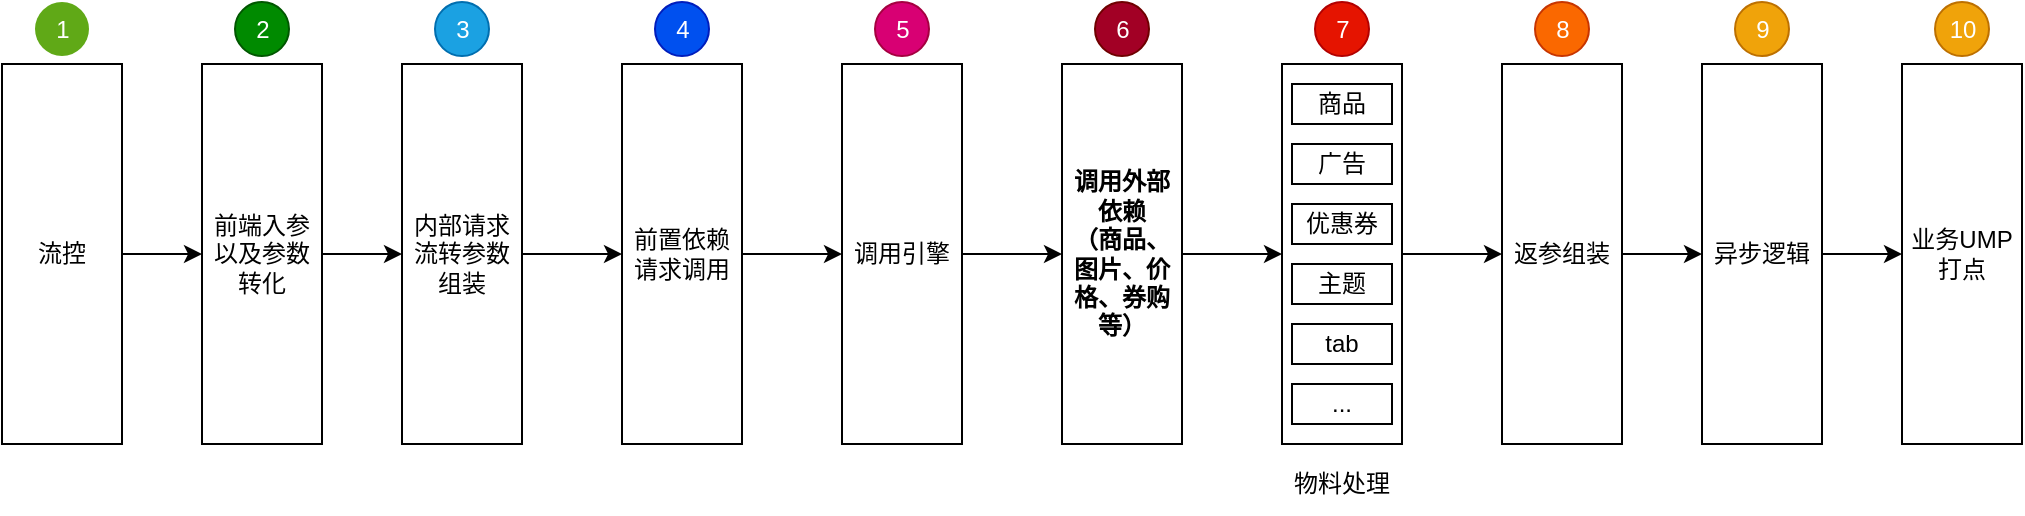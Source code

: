<mxfile version="20.6.0" type="github">
  <diagram id="JtbWJyywBbmWdFsLsmgN" name="第 1 页">
    <mxGraphModel dx="1186" dy="763" grid="0" gridSize="10" guides="1" tooltips="1" connect="1" arrows="1" fold="1" page="0" pageScale="1" pageWidth="827" pageHeight="1169" math="0" shadow="0">
      <root>
        <mxCell id="0" />
        <mxCell id="1" parent="0" />
        <mxCell id="mxD1Fp_UbXs0SvHLzxgJ-3" value="" style="edgeStyle=orthogonalEdgeStyle;rounded=0;orthogonalLoop=1;jettySize=auto;html=1;" edge="1" parent="1" source="mxD1Fp_UbXs0SvHLzxgJ-1" target="mxD1Fp_UbXs0SvHLzxgJ-2">
          <mxGeometry relative="1" as="geometry" />
        </mxCell>
        <mxCell id="mxD1Fp_UbXs0SvHLzxgJ-1" value="流控" style="rounded=0;whiteSpace=wrap;html=1;fillStyle=hatch;" vertex="1" parent="1">
          <mxGeometry x="40" y="250" width="60" height="190" as="geometry" />
        </mxCell>
        <mxCell id="mxD1Fp_UbXs0SvHLzxgJ-5" value="" style="edgeStyle=orthogonalEdgeStyle;rounded=0;orthogonalLoop=1;jettySize=auto;html=1;" edge="1" parent="1" source="mxD1Fp_UbXs0SvHLzxgJ-2" target="mxD1Fp_UbXs0SvHLzxgJ-4">
          <mxGeometry relative="1" as="geometry" />
        </mxCell>
        <mxCell id="mxD1Fp_UbXs0SvHLzxgJ-2" value="前端入参以及参数转化" style="rounded=0;whiteSpace=wrap;html=1;fillStyle=hatch;" vertex="1" parent="1">
          <mxGeometry x="140" y="250" width="60" height="190" as="geometry" />
        </mxCell>
        <mxCell id="mxD1Fp_UbXs0SvHLzxgJ-7" value="" style="edgeStyle=orthogonalEdgeStyle;rounded=0;orthogonalLoop=1;jettySize=auto;html=1;" edge="1" parent="1" source="mxD1Fp_UbXs0SvHLzxgJ-4" target="mxD1Fp_UbXs0SvHLzxgJ-6">
          <mxGeometry relative="1" as="geometry" />
        </mxCell>
        <mxCell id="mxD1Fp_UbXs0SvHLzxgJ-4" value="内部请求流转参数&lt;br&gt;组装" style="rounded=0;whiteSpace=wrap;html=1;fillStyle=hatch;" vertex="1" parent="1">
          <mxGeometry x="240" y="250" width="60" height="190" as="geometry" />
        </mxCell>
        <mxCell id="mxD1Fp_UbXs0SvHLzxgJ-9" value="" style="edgeStyle=orthogonalEdgeStyle;rounded=0;orthogonalLoop=1;jettySize=auto;html=1;" edge="1" parent="1" source="mxD1Fp_UbXs0SvHLzxgJ-6" target="mxD1Fp_UbXs0SvHLzxgJ-8">
          <mxGeometry relative="1" as="geometry" />
        </mxCell>
        <mxCell id="mxD1Fp_UbXs0SvHLzxgJ-6" value="前置依赖请求调用" style="rounded=0;whiteSpace=wrap;html=1;fillStyle=hatch;" vertex="1" parent="1">
          <mxGeometry x="350" y="250" width="60" height="190" as="geometry" />
        </mxCell>
        <mxCell id="mxD1Fp_UbXs0SvHLzxgJ-11" value="" style="edgeStyle=orthogonalEdgeStyle;rounded=0;orthogonalLoop=1;jettySize=auto;html=1;" edge="1" parent="1" source="mxD1Fp_UbXs0SvHLzxgJ-8" target="mxD1Fp_UbXs0SvHLzxgJ-10">
          <mxGeometry relative="1" as="geometry" />
        </mxCell>
        <mxCell id="mxD1Fp_UbXs0SvHLzxgJ-8" value="调用引擎" style="rounded=0;whiteSpace=wrap;html=1;fillStyle=hatch;" vertex="1" parent="1">
          <mxGeometry x="460" y="250" width="60" height="190" as="geometry" />
        </mxCell>
        <mxCell id="mxD1Fp_UbXs0SvHLzxgJ-13" value="" style="edgeStyle=orthogonalEdgeStyle;rounded=0;orthogonalLoop=1;jettySize=auto;html=1;" edge="1" parent="1" source="mxD1Fp_UbXs0SvHLzxgJ-10" target="mxD1Fp_UbXs0SvHLzxgJ-12">
          <mxGeometry relative="1" as="geometry" />
        </mxCell>
        <mxCell id="mxD1Fp_UbXs0SvHLzxgJ-10" value="调用外部依赖&lt;br&gt;（商品、图片、价格、券购等）" style="rounded=0;whiteSpace=wrap;html=1;fontStyle=1;fillStyle=hatch;" vertex="1" parent="1">
          <mxGeometry x="570" y="250" width="60" height="190" as="geometry" />
        </mxCell>
        <mxCell id="mxD1Fp_UbXs0SvHLzxgJ-15" value="" style="edgeStyle=orthogonalEdgeStyle;rounded=0;orthogonalLoop=1;jettySize=auto;html=1;" edge="1" parent="1" source="mxD1Fp_UbXs0SvHLzxgJ-12" target="mxD1Fp_UbXs0SvHLzxgJ-14">
          <mxGeometry relative="1" as="geometry" />
        </mxCell>
        <mxCell id="mxD1Fp_UbXs0SvHLzxgJ-12" value="" style="rounded=0;whiteSpace=wrap;html=1;fillStyle=hatch;" vertex="1" parent="1">
          <mxGeometry x="680" y="250" width="60" height="190" as="geometry" />
        </mxCell>
        <mxCell id="mxD1Fp_UbXs0SvHLzxgJ-24" value="" style="edgeStyle=orthogonalEdgeStyle;rounded=0;orthogonalLoop=1;jettySize=auto;html=1;" edge="1" parent="1" source="mxD1Fp_UbXs0SvHLzxgJ-14" target="mxD1Fp_UbXs0SvHLzxgJ-23">
          <mxGeometry relative="1" as="geometry" />
        </mxCell>
        <mxCell id="mxD1Fp_UbXs0SvHLzxgJ-14" value="返参组装" style="rounded=0;whiteSpace=wrap;html=1;fillStyle=hatch;" vertex="1" parent="1">
          <mxGeometry x="790" y="250" width="60" height="190" as="geometry" />
        </mxCell>
        <mxCell id="mxD1Fp_UbXs0SvHLzxgJ-17" value="商品" style="rounded=0;whiteSpace=wrap;html=1;" vertex="1" parent="1">
          <mxGeometry x="685" y="260" width="50" height="20" as="geometry" />
        </mxCell>
        <mxCell id="mxD1Fp_UbXs0SvHLzxgJ-18" value="广告" style="rounded=0;whiteSpace=wrap;html=1;" vertex="1" parent="1">
          <mxGeometry x="685" y="290" width="50" height="20" as="geometry" />
        </mxCell>
        <mxCell id="mxD1Fp_UbXs0SvHLzxgJ-19" value="优惠券" style="rounded=0;whiteSpace=wrap;html=1;" vertex="1" parent="1">
          <mxGeometry x="685" y="320" width="50" height="20" as="geometry" />
        </mxCell>
        <mxCell id="mxD1Fp_UbXs0SvHLzxgJ-20" value="主题" style="rounded=0;whiteSpace=wrap;html=1;" vertex="1" parent="1">
          <mxGeometry x="685" y="350" width="50" height="20" as="geometry" />
        </mxCell>
        <mxCell id="mxD1Fp_UbXs0SvHLzxgJ-21" value="tab" style="rounded=0;whiteSpace=wrap;html=1;" vertex="1" parent="1">
          <mxGeometry x="685" y="380" width="50" height="20" as="geometry" />
        </mxCell>
        <mxCell id="mxD1Fp_UbXs0SvHLzxgJ-22" value="..." style="rounded=0;whiteSpace=wrap;html=1;" vertex="1" parent="1">
          <mxGeometry x="685" y="410" width="50" height="20" as="geometry" />
        </mxCell>
        <mxCell id="mxD1Fp_UbXs0SvHLzxgJ-26" value="" style="edgeStyle=orthogonalEdgeStyle;rounded=0;orthogonalLoop=1;jettySize=auto;html=1;" edge="1" parent="1" source="mxD1Fp_UbXs0SvHLzxgJ-23" target="mxD1Fp_UbXs0SvHLzxgJ-25">
          <mxGeometry relative="1" as="geometry" />
        </mxCell>
        <mxCell id="mxD1Fp_UbXs0SvHLzxgJ-23" value="异步逻辑" style="rounded=0;whiteSpace=wrap;html=1;fillStyle=hatch;" vertex="1" parent="1">
          <mxGeometry x="890" y="250" width="60" height="190" as="geometry" />
        </mxCell>
        <mxCell id="mxD1Fp_UbXs0SvHLzxgJ-25" value="业务UMP打点" style="rounded=0;whiteSpace=wrap;html=1;fillStyle=hatch;" vertex="1" parent="1">
          <mxGeometry x="990" y="250" width="60" height="190" as="geometry" />
        </mxCell>
        <mxCell id="mxD1Fp_UbXs0SvHLzxgJ-29" value="物料处理" style="text;html=1;strokeColor=none;fillColor=none;align=center;verticalAlign=middle;whiteSpace=wrap;rounded=0;dashed=1;" vertex="1" parent="1">
          <mxGeometry x="680" y="445" width="60" height="30" as="geometry" />
        </mxCell>
        <mxCell id="mxD1Fp_UbXs0SvHLzxgJ-30" value="1" style="ellipse;whiteSpace=wrap;html=1;aspect=fixed;fillColor=#60a917;fontColor=#ffffff;strokeColor=none;" vertex="1" parent="1">
          <mxGeometry x="56.5" y="219" width="27" height="27" as="geometry" />
        </mxCell>
        <mxCell id="mxD1Fp_UbXs0SvHLzxgJ-31" value="2" style="ellipse;whiteSpace=wrap;html=1;aspect=fixed;fillColor=#008a00;fontColor=#ffffff;strokeColor=#005700;" vertex="1" parent="1">
          <mxGeometry x="156.5" y="219" width="27" height="27" as="geometry" />
        </mxCell>
        <mxCell id="mxD1Fp_UbXs0SvHLzxgJ-32" value="3" style="ellipse;whiteSpace=wrap;html=1;aspect=fixed;fillColor=#1ba1e2;fontColor=#ffffff;strokeColor=#006EAF;" vertex="1" parent="1">
          <mxGeometry x="256.5" y="219" width="27" height="27" as="geometry" />
        </mxCell>
        <mxCell id="mxD1Fp_UbXs0SvHLzxgJ-33" value="4" style="ellipse;whiteSpace=wrap;html=1;aspect=fixed;fillColor=#0050ef;fontColor=#ffffff;strokeColor=#001DBC;" vertex="1" parent="1">
          <mxGeometry x="366.5" y="219" width="27" height="27" as="geometry" />
        </mxCell>
        <mxCell id="mxD1Fp_UbXs0SvHLzxgJ-34" value="5" style="ellipse;whiteSpace=wrap;html=1;aspect=fixed;fillColor=#d80073;fontColor=#ffffff;strokeColor=#A50040;" vertex="1" parent="1">
          <mxGeometry x="476.5" y="219" width="27" height="27" as="geometry" />
        </mxCell>
        <mxCell id="mxD1Fp_UbXs0SvHLzxgJ-35" value="6" style="ellipse;whiteSpace=wrap;html=1;aspect=fixed;fillColor=#a20025;fontColor=#ffffff;strokeColor=#6F0000;" vertex="1" parent="1">
          <mxGeometry x="586.5" y="219" width="27" height="27" as="geometry" />
        </mxCell>
        <mxCell id="mxD1Fp_UbXs0SvHLzxgJ-36" value="7" style="ellipse;whiteSpace=wrap;html=1;aspect=fixed;fillColor=#e51400;fontColor=#ffffff;strokeColor=#B20000;" vertex="1" parent="1">
          <mxGeometry x="696.5" y="219" width="27" height="27" as="geometry" />
        </mxCell>
        <mxCell id="mxD1Fp_UbXs0SvHLzxgJ-37" value="8" style="ellipse;whiteSpace=wrap;html=1;aspect=fixed;fillColor=#fa6800;fontColor=#FFFFFF;strokeColor=#C73500;" vertex="1" parent="1">
          <mxGeometry x="806.5" y="219" width="27" height="27" as="geometry" />
        </mxCell>
        <mxCell id="mxD1Fp_UbXs0SvHLzxgJ-38" value="9" style="ellipse;whiteSpace=wrap;html=1;aspect=fixed;fillColor=#f0a30a;fontColor=#FFFFFF;strokeColor=#BD7000;" vertex="1" parent="1">
          <mxGeometry x="906.5" y="219" width="27" height="27" as="geometry" />
        </mxCell>
        <mxCell id="mxD1Fp_UbXs0SvHLzxgJ-39" value="10" style="ellipse;whiteSpace=wrap;html=1;aspect=fixed;fillColor=#f0a30a;fontColor=#FFFFFF;strokeColor=#BD7000;" vertex="1" parent="1">
          <mxGeometry x="1006.5" y="219" width="27" height="27" as="geometry" />
        </mxCell>
      </root>
    </mxGraphModel>
  </diagram>
</mxfile>
